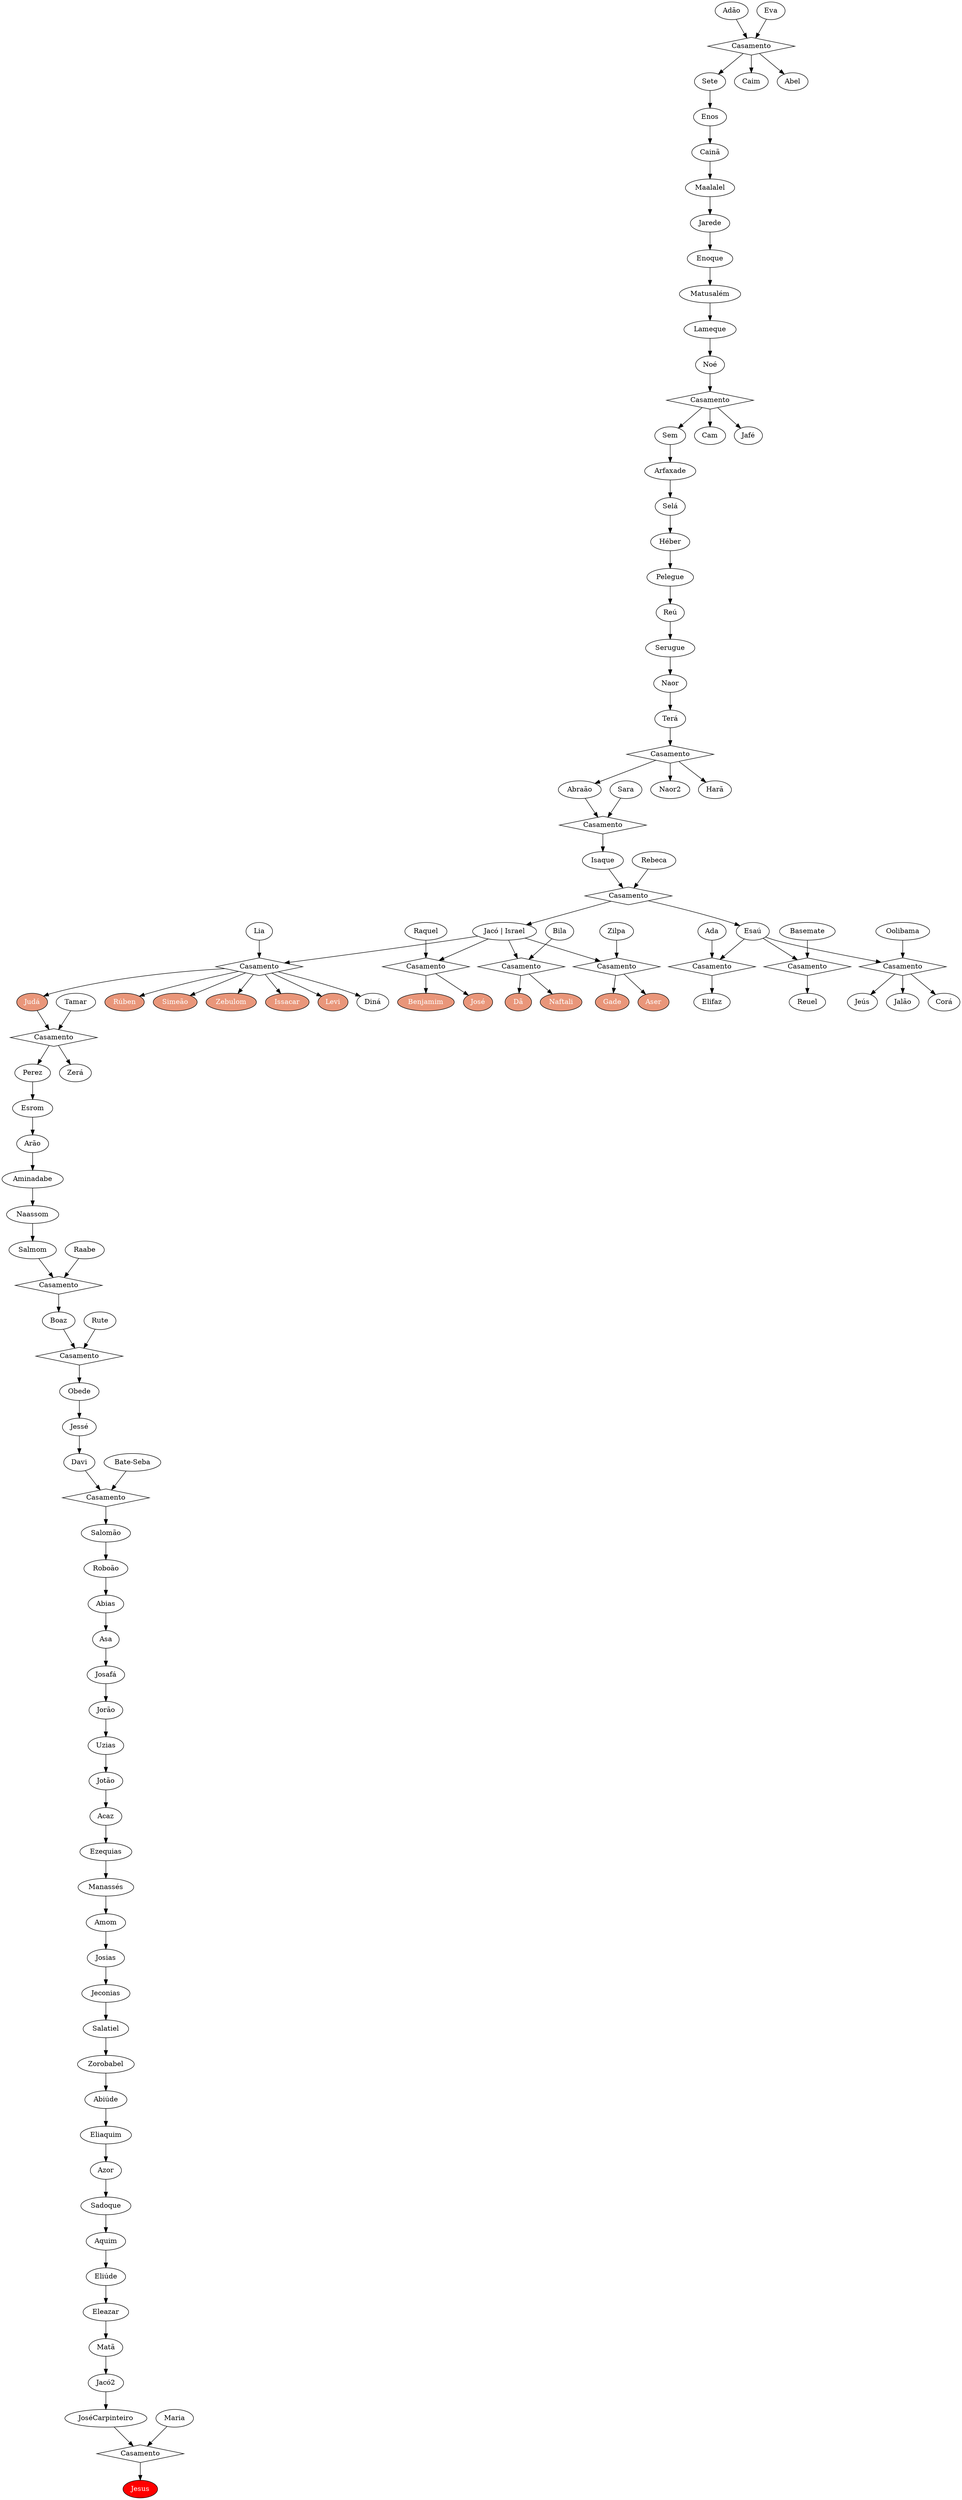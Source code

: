 digraph Genealogia {
    // Como encontrar um nó
    // Entidade  [style=filled, fillcolor=red, fontcolor=white]
    // Exemplo de como encontrar um nó
    Jesus  [style=filled, fillcolor=red, fontcolor=white]
    
    rankdir=TB
    node [shape=ellipse]

    // Adão até Noé
    // Adão e Eva
    Adão -> AdãoEva
    Eva -> AdãoEva
    AdãoEva [label="Casamento", shape=diamond]
    
    AdãoEva -> Caim
    AdãoEva -> Abel
    AdãoEva -> Sete
    
    Sete -> Enos
    Enos -> Cainã
    Cainã -> Maalalel
    Maalalel -> Jarede
    Jarede -> Enoque
    Enoque -> Matusalém
    Matusalém -> Lameque
    Lameque -> Noé

    // Noé e seus filhos
    Noé -> NoeEsposa
    NoeEsposa [label="Casamento", shape=diamond]
    NoeEsposa -> Sem
    NoeEsposa -> Cam
    NoeEsposa -> Jafé

    // Linha messiânica continua por Sem
    Sem -> Arfaxade
    Arfaxade -> Selá
    Selá -> Héber
    Héber -> Pelegue
    Pelegue -> Reú
    Reú -> Serugue
    Serugue -> Naor
    Naor -> Terá
    Terá -> TeraEsposa
    TeraEsposa [label="Casamento", shape=diamond]
    TeraEsposa -> Abraão
    TeraEsposa -> Naor2
    TeraEsposa -> Harã

    // Abraão e Sara
    Abraão -> AbraaoSara
    Sara -> AbraaoSara
    AbraaoSara [label="Casamento", shape=diamond]
    AbraaoSara -> Isaque

    // Isaque e Rebeca
    Isaque -> IsaqueRebeca
    Rebeca -> IsaqueRebeca
    IsaqueRebeca [label="Casamento", shape=diamond]
    IsaqueRebeca -> Esaú
    IsaqueRebeca -> Jacó
    
    // Esaú e suas esposas
    Esaú -> EsauAda
    Ada -> EsauAda
    EsauAda [label="Casamento", shape=diamond]
    EsauAda -> Elifaz
    
    Esaú -> EsauBasemate
    Basemate -> EsauBasemate
    EsauBasemate [label="Casamento", shape=diamond]
    EsauBasemate -> Reuel
    
    Esaú -> EsauOolibama
    Oolibama -> EsauOolibama
    EsauOolibama [label="Casamento", shape=diamond]
    EsauOolibama -> Jeús
    EsauOolibama -> Jalão
    EsauOolibama -> Corá

    // Jacó e suas esposas
    Jacó [label="Jacó | Israel"]
    
    //Tribos de Israel
    Rúben [style=filled, fillcolor=darksalmon, fontcolor=white, tooltip="Tribo de Israel"]
    Simeão [style=filled, fillcolor=darksalmon, fontcolor=white, tooltip="Tribo de Israel"]
    Judá [style=filled, fillcolor=darksalmon, fontcolor=white, tooltip="Tribo de Israel"]
    Zebulom [style=filled, fillcolor=darksalmon, fontcolor=white, tooltip="Tribo de Israel"]
    Issacar [style=filled, fillcolor=darksalmon, fontcolor=white, tooltip="Tribo de Israel"]
    Dã [style=filled, fillcolor=darksalmon, fontcolor=white, tooltip="Tribo de Israel"]
    Gade [style=filled, fillcolor=darksalmon, fontcolor=white, tooltip="Tribo de Israel"]
    Aser [style=filled, fillcolor=darksalmon, fontcolor=white, tooltip="Tribo de Israel"]
    Naftali [style=filled, fillcolor=darksalmon, fontcolor=white, tooltip="Tribo de Israel"]
    Benjamim [style=filled, fillcolor=darksalmon, fontcolor=white, tooltip="Tribo de Israel"]
    Levi [style=filled, fillcolor=darksalmon, fontcolor=white, tooltip="Tribo de Israel"]
    José [style=filled, fillcolor=darksalmon, fontcolor=white, tooltip="Tribo de Israel"]
    
    Jacó -> JacoLia
    Lia -> JacoLia
    JacoLia [label="Casamento", shape=diamond]
    JacoLia -> Rúben
    JacoLia -> Simeão
    JacoLia -> Levi
    JacoLia -> Judá
    JacoLia -> Issacar
    JacoLia -> Zebulom
    JacoLia -> Diná

    Jacó -> JacoRaquel
    Raquel -> JacoRaquel
    JacoRaquel [label="Casamento", shape=diamond]
    JacoRaquel -> José
    JacoRaquel -> Benjamim

    Jacó -> JacoBila
    Bila -> JacoBila
    JacoBila [label="Casamento", shape=diamond]
    JacoBila -> Dã
    JacoBila -> Naftali

    Jacó -> JacoZilpa
    Zilpa -> JacoZilpa
    JacoZilpa [label="Casamento", shape=diamond]
    JacoZilpa -> Gade
    JacoZilpa -> Aser

    // Linha messiânica segue por Judá
    Judá -> JudaTamar
    Tamar -> JudaTamar
    JudaTamar [label="Casamento", shape=diamond]
    JudaTamar -> Perez
    JudaTamar -> Zerá

    // Perez até Davi
    Perez -> Esrom
    Esrom -> Arão
    Arão -> Aminadabe
    Aminadabe -> Naassom
    Naassom -> Salmom
    Salmom -> SalmomRaabe
    Raabe -> SalmomRaabe
    SalmomRaabe [label="Casamento", shape=diamond]
    SalmomRaabe -> Boaz

    Boaz -> BoazRute
    Rute -> BoazRute
    BoazRute [label="Casamento", shape=diamond]
    BoazRute -> Obede

    Obede -> Jessé
    Jessé -> Davi

    // Davi e Bate-Seba
    Davi -> DaviBateSeba
    "Bate-Seba" -> DaviBateSeba
    DaviBateSeba [label="Casamento", shape=diamond]
    DaviBateSeba -> Salomão

    // Salomão até o exílio
    Salomão -> Roboão
    Roboão -> Abias
    Abias -> Asa
    Asa -> Josafá
    Josafá -> Jorão
    Jorão -> Uzias
    Uzias -> Jotão
    Jotão -> Acaz
    Acaz -> Ezequias
    Ezequias -> Manassés
    Manassés -> Amom
    Amom -> Josias
    Josias -> Jeconias

    // Pós-exílio
    Jeconias -> Salatiel
    Salatiel -> Zorobabel
    Zorobabel -> Abiúde
    Abiúde -> Eliaquim
    Eliaquim -> Azor
    Azor -> Sadoque
    Sadoque -> Aquim
    Aquim -> Eliúde
    Eliúde -> Eleazar
    Eleazar -> Matã
    Matã -> Jacó2
    Jacó2 -> JoséCarpinteiro

    // José e Maria
    JoséCarpinteiro -> JoseMaria
    Maria -> JoseMaria
    JoseMaria [label="Casamento", shape=diamond]
    JoseMaria -> Jesus
}
